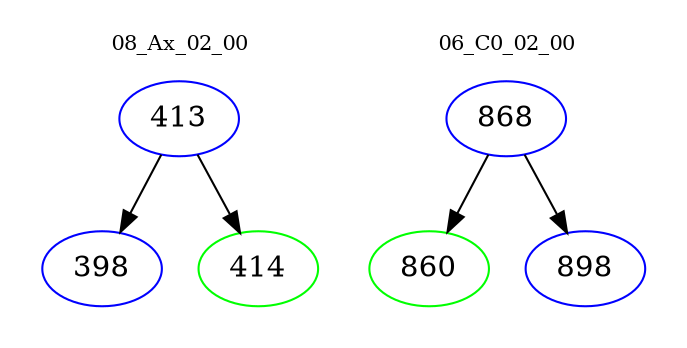 digraph{
subgraph cluster_0 {
color = white
label = "08_Ax_02_00";
fontsize=10;
T0_413 [label="413", color="blue"]
T0_413 -> T0_398 [color="black"]
T0_398 [label="398", color="blue"]
T0_413 -> T0_414 [color="black"]
T0_414 [label="414", color="green"]
}
subgraph cluster_1 {
color = white
label = "06_C0_02_00";
fontsize=10;
T1_868 [label="868", color="blue"]
T1_868 -> T1_860 [color="black"]
T1_860 [label="860", color="green"]
T1_868 -> T1_898 [color="black"]
T1_898 [label="898", color="blue"]
}
}
